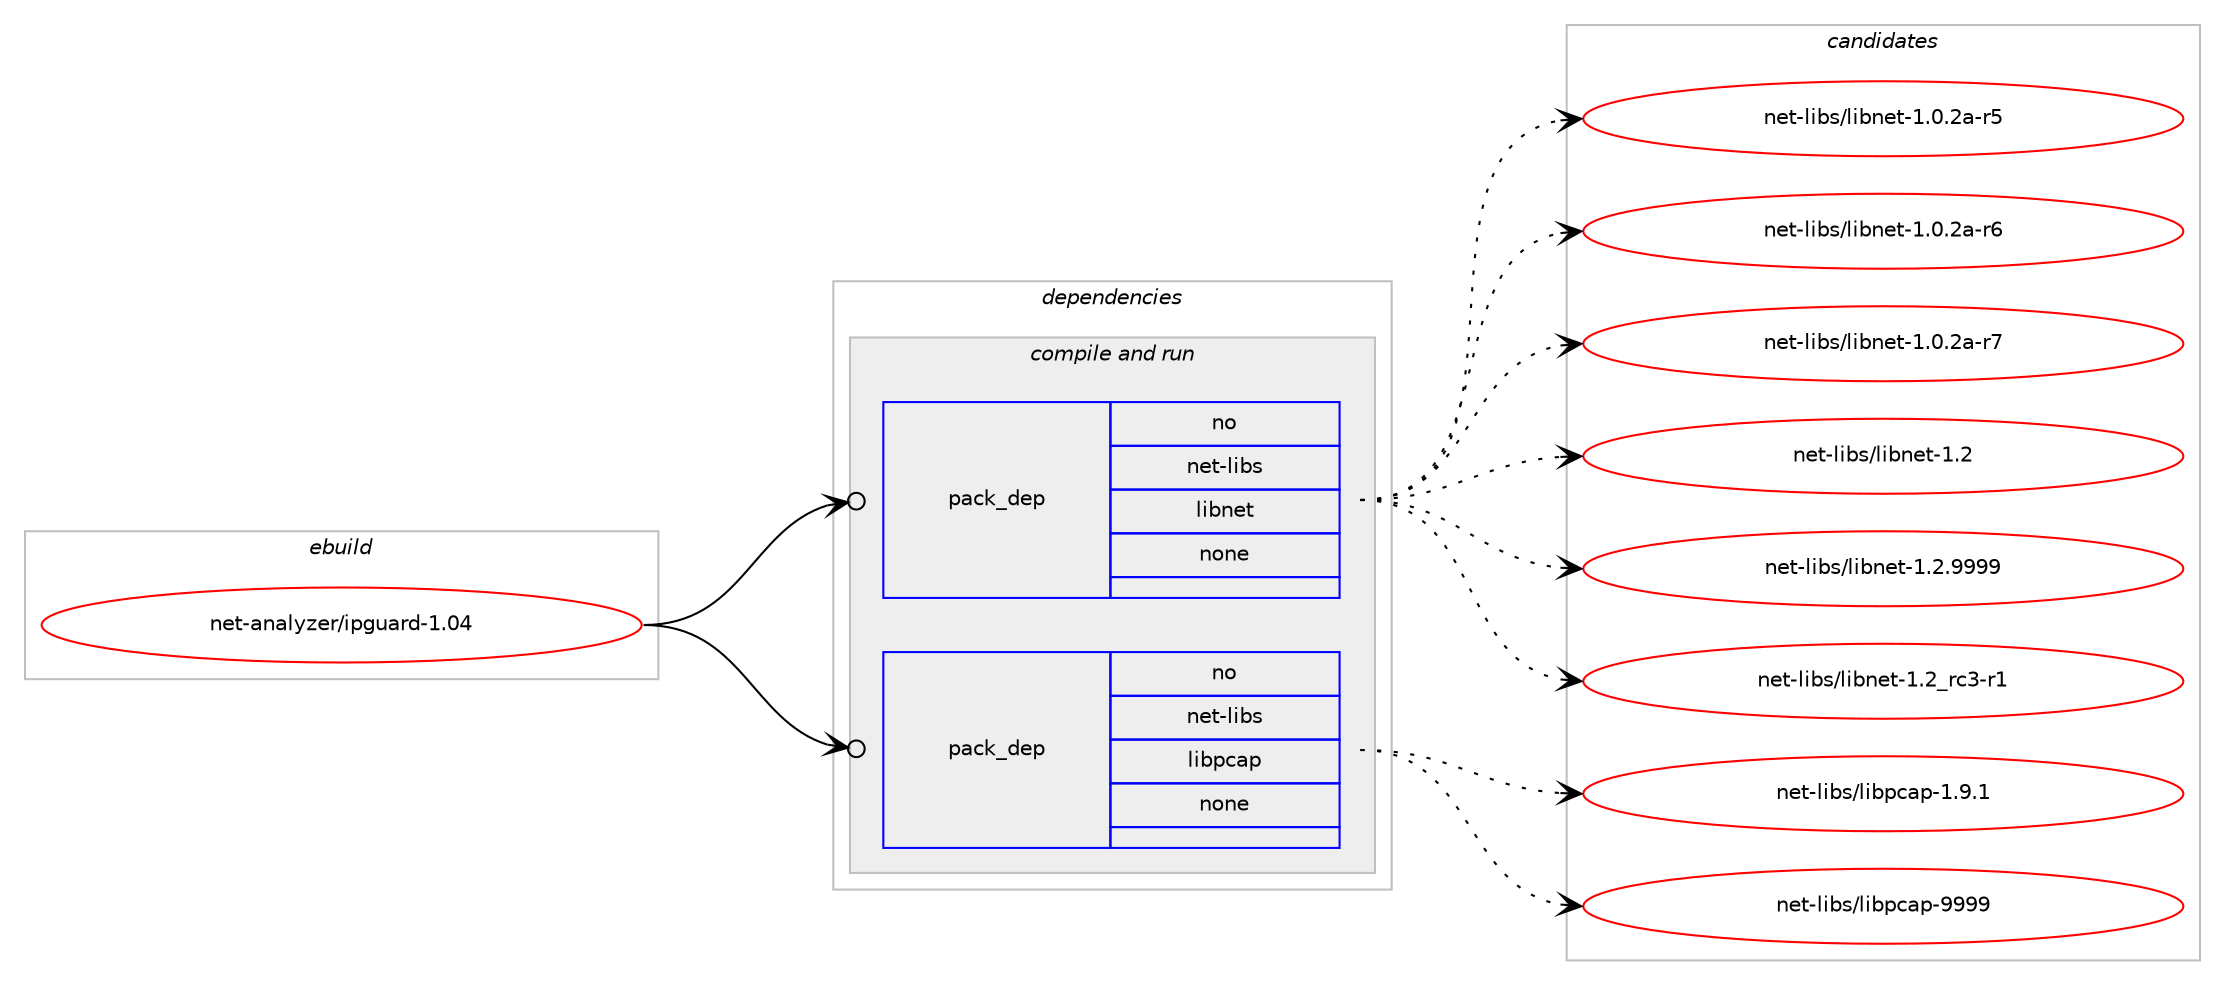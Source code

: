 digraph prolog {

# *************
# Graph options
# *************

newrank=true;
concentrate=true;
compound=true;
graph [rankdir=LR,fontname=Helvetica,fontsize=10,ranksep=1.5];#, ranksep=2.5, nodesep=0.2];
edge  [arrowhead=vee];
node  [fontname=Helvetica,fontsize=10];

# **********
# The ebuild
# **********

subgraph cluster_leftcol {
color=gray;
rank=same;
label=<<i>ebuild</i>>;
id [label="net-analyzer/ipguard-1.04", color=red, width=4, href="../net-analyzer/ipguard-1.04.svg"];
}

# ****************
# The dependencies
# ****************

subgraph cluster_midcol {
color=gray;
label=<<i>dependencies</i>>;
subgraph cluster_compile {
fillcolor="#eeeeee";
style=filled;
label=<<i>compile</i>>;
}
subgraph cluster_compileandrun {
fillcolor="#eeeeee";
style=filled;
label=<<i>compile and run</i>>;
subgraph pack600914 {
dependency812964 [label=<<TABLE BORDER="0" CELLBORDER="1" CELLSPACING="0" CELLPADDING="4" WIDTH="220"><TR><TD ROWSPAN="6" CELLPADDING="30">pack_dep</TD></TR><TR><TD WIDTH="110">no</TD></TR><TR><TD>net-libs</TD></TR><TR><TD>libnet</TD></TR><TR><TD>none</TD></TR><TR><TD></TD></TR></TABLE>>, shape=none, color=blue];
}
id:e -> dependency812964:w [weight=20,style="solid",arrowhead="odotvee"];
subgraph pack600915 {
dependency812965 [label=<<TABLE BORDER="0" CELLBORDER="1" CELLSPACING="0" CELLPADDING="4" WIDTH="220"><TR><TD ROWSPAN="6" CELLPADDING="30">pack_dep</TD></TR><TR><TD WIDTH="110">no</TD></TR><TR><TD>net-libs</TD></TR><TR><TD>libpcap</TD></TR><TR><TD>none</TD></TR><TR><TD></TD></TR></TABLE>>, shape=none, color=blue];
}
id:e -> dependency812965:w [weight=20,style="solid",arrowhead="odotvee"];
}
subgraph cluster_run {
fillcolor="#eeeeee";
style=filled;
label=<<i>run</i>>;
}
}

# **************
# The candidates
# **************

subgraph cluster_choices {
rank=same;
color=gray;
label=<<i>candidates</i>>;

subgraph choice600914 {
color=black;
nodesep=1;
choice11010111645108105981154710810598110101116454946484650974511453 [label="net-libs/libnet-1.0.2a-r5", color=red, width=4,href="../net-libs/libnet-1.0.2a-r5.svg"];
choice11010111645108105981154710810598110101116454946484650974511454 [label="net-libs/libnet-1.0.2a-r6", color=red, width=4,href="../net-libs/libnet-1.0.2a-r6.svg"];
choice11010111645108105981154710810598110101116454946484650974511455 [label="net-libs/libnet-1.0.2a-r7", color=red, width=4,href="../net-libs/libnet-1.0.2a-r7.svg"];
choice1101011164510810598115471081059811010111645494650 [label="net-libs/libnet-1.2", color=red, width=4,href="../net-libs/libnet-1.2.svg"];
choice11010111645108105981154710810598110101116454946504657575757 [label="net-libs/libnet-1.2.9999", color=red, width=4,href="../net-libs/libnet-1.2.9999.svg"];
choice11010111645108105981154710810598110101116454946509511499514511449 [label="net-libs/libnet-1.2_rc3-r1", color=red, width=4,href="../net-libs/libnet-1.2_rc3-r1.svg"];
dependency812964:e -> choice11010111645108105981154710810598110101116454946484650974511453:w [style=dotted,weight="100"];
dependency812964:e -> choice11010111645108105981154710810598110101116454946484650974511454:w [style=dotted,weight="100"];
dependency812964:e -> choice11010111645108105981154710810598110101116454946484650974511455:w [style=dotted,weight="100"];
dependency812964:e -> choice1101011164510810598115471081059811010111645494650:w [style=dotted,weight="100"];
dependency812964:e -> choice11010111645108105981154710810598110101116454946504657575757:w [style=dotted,weight="100"];
dependency812964:e -> choice11010111645108105981154710810598110101116454946509511499514511449:w [style=dotted,weight="100"];
}
subgraph choice600915 {
color=black;
nodesep=1;
choice110101116451081059811547108105981129997112454946574649 [label="net-libs/libpcap-1.9.1", color=red, width=4,href="../net-libs/libpcap-1.9.1.svg"];
choice1101011164510810598115471081059811299971124557575757 [label="net-libs/libpcap-9999", color=red, width=4,href="../net-libs/libpcap-9999.svg"];
dependency812965:e -> choice110101116451081059811547108105981129997112454946574649:w [style=dotted,weight="100"];
dependency812965:e -> choice1101011164510810598115471081059811299971124557575757:w [style=dotted,weight="100"];
}
}

}
